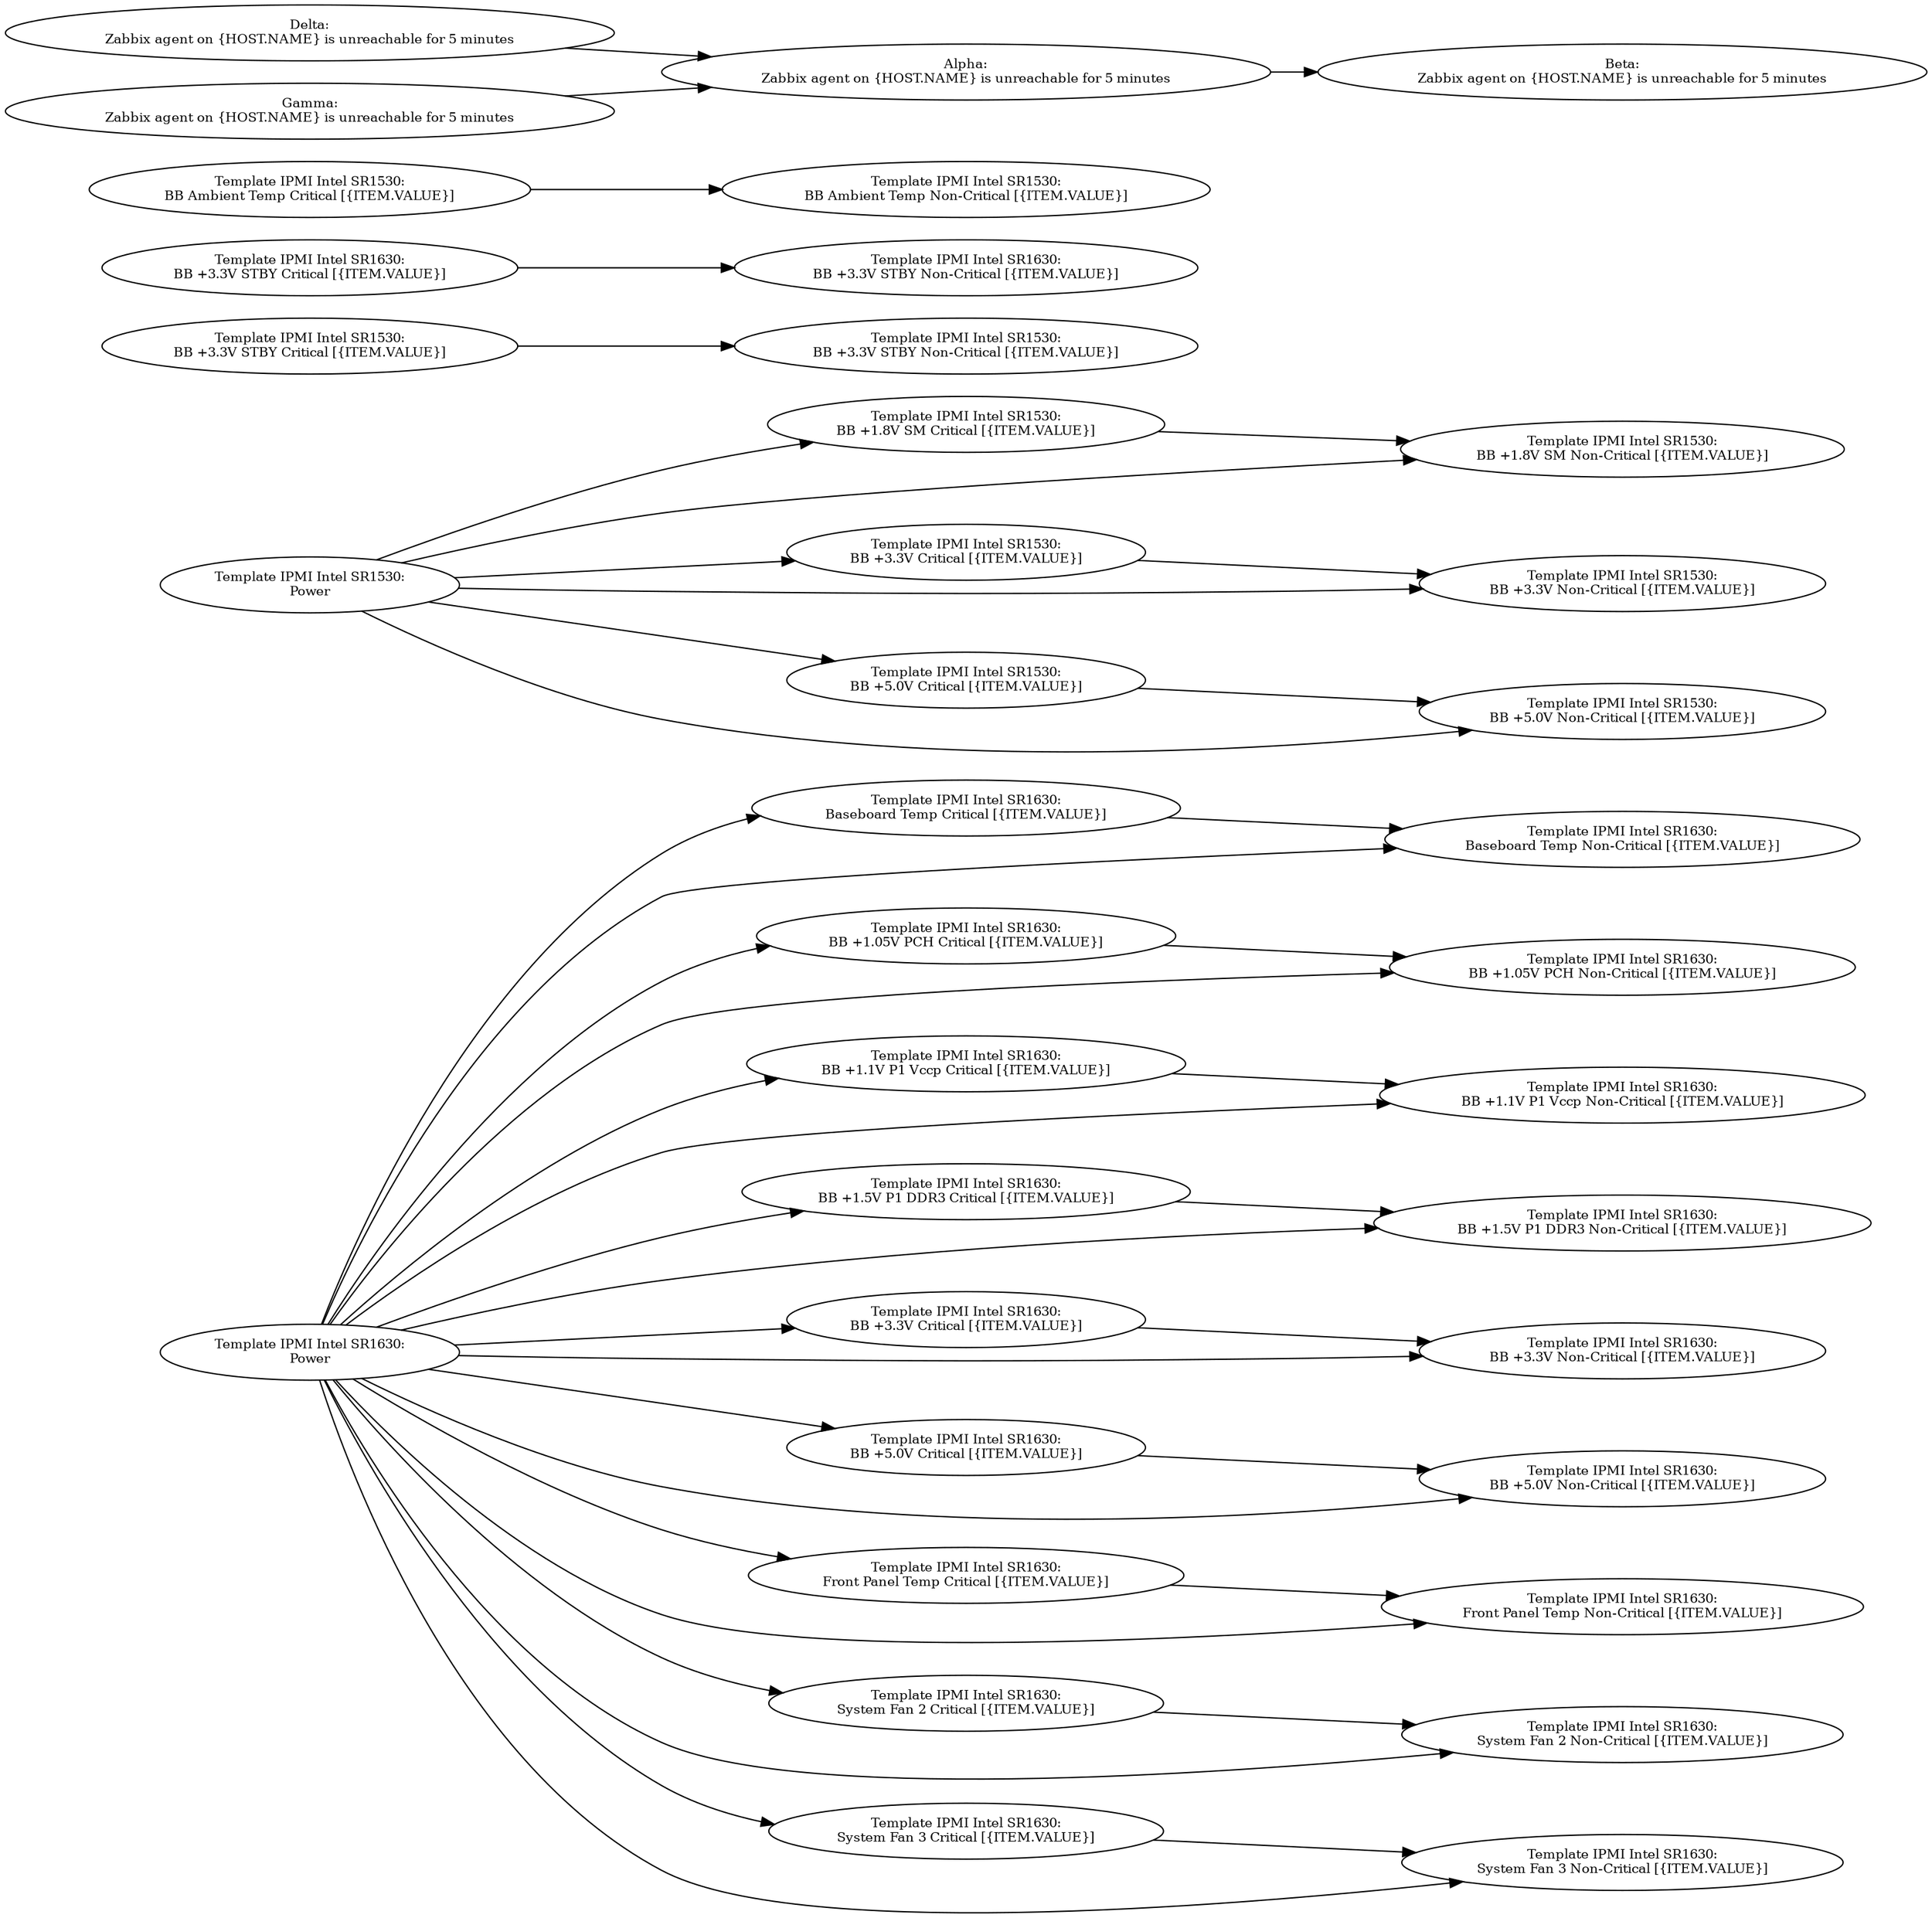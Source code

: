 digraph TrigDeps {
graph[rankdir=LR]
node[fontsize=10]
"Template IPMI Intel SR1630:\nPower" -> "Template IPMI Intel SR1630:\nBaseboard Temp Critical [{ITEM.VALUE}]";
"Template IPMI Intel SR1630:\nBaseboard Temp Critical [{ITEM.VALUE}]" -> "Template IPMI Intel SR1630:\nBaseboard Temp Non-Critical [{ITEM.VALUE}]";
"Template IPMI Intel SR1630:\nPower" -> "Template IPMI Intel SR1630:\nBaseboard Temp Non-Critical [{ITEM.VALUE}]";
"Template IPMI Intel SR1630:\nPower" -> "Template IPMI Intel SR1630:\nBB +1.05V PCH Critical [{ITEM.VALUE}]";
"Template IPMI Intel SR1630:\nBB +1.05V PCH Critical [{ITEM.VALUE}]" -> "Template IPMI Intel SR1630:\nBB +1.05V PCH Non-Critical [{ITEM.VALUE}]";
"Template IPMI Intel SR1630:\nPower" -> "Template IPMI Intel SR1630:\nBB +1.05V PCH Non-Critical [{ITEM.VALUE}]";
"Template IPMI Intel SR1630:\nPower" -> "Template IPMI Intel SR1630:\nBB +1.1V P1 Vccp Critical [{ITEM.VALUE}]";
"Template IPMI Intel SR1630:\nBB +1.1V P1 Vccp Critical [{ITEM.VALUE}]" -> "Template IPMI Intel SR1630:\nBB +1.1V P1 Vccp Non-Critical [{ITEM.VALUE}]";
"Template IPMI Intel SR1630:\nPower" -> "Template IPMI Intel SR1630:\nBB +1.1V P1 Vccp Non-Critical [{ITEM.VALUE}]";
"Template IPMI Intel SR1630:\nPower" -> "Template IPMI Intel SR1630:\nBB +1.5V P1 DDR3 Critical [{ITEM.VALUE}]";
"Template IPMI Intel SR1630:\nBB +1.5V P1 DDR3 Critical [{ITEM.VALUE}]" -> "Template IPMI Intel SR1630:\nBB +1.5V P1 DDR3 Non-Critical [{ITEM.VALUE}]";
"Template IPMI Intel SR1630:\nPower" -> "Template IPMI Intel SR1630:\nBB +1.5V P1 DDR3 Non-Critical [{ITEM.VALUE}]";
"Template IPMI Intel SR1530:\nPower" -> "Template IPMI Intel SR1530:\nBB +1.8V SM Critical [{ITEM.VALUE}]";
"Template IPMI Intel SR1530:\nBB +1.8V SM Critical [{ITEM.VALUE}]" -> "Template IPMI Intel SR1530:\nBB +1.8V SM Non-Critical [{ITEM.VALUE}]";
"Template IPMI Intel SR1530:\nPower" -> "Template IPMI Intel SR1530:\nBB +1.8V SM Non-Critical [{ITEM.VALUE}]";
"Template IPMI Intel SR1530:\nPower" -> "Template IPMI Intel SR1530:\nBB +3.3V Critical [{ITEM.VALUE}]";
"Template IPMI Intel SR1630:\nPower" -> "Template IPMI Intel SR1630:\nBB +3.3V Critical [{ITEM.VALUE}]";
"Template IPMI Intel SR1530:\nBB +3.3V Critical [{ITEM.VALUE}]" -> "Template IPMI Intel SR1530:\nBB +3.3V Non-Critical [{ITEM.VALUE}]";
"Template IPMI Intel SR1530:\nPower" -> "Template IPMI Intel SR1530:\nBB +3.3V Non-Critical [{ITEM.VALUE}]";
"Template IPMI Intel SR1630:\nBB +3.3V Critical [{ITEM.VALUE}]" -> "Template IPMI Intel SR1630:\nBB +3.3V Non-Critical [{ITEM.VALUE}]";
"Template IPMI Intel SR1630:\nPower" -> "Template IPMI Intel SR1630:\nBB +3.3V Non-Critical [{ITEM.VALUE}]";
"Template IPMI Intel SR1530:\nBB +3.3V STBY Critical [{ITEM.VALUE}]" -> "Template IPMI Intel SR1530:\nBB +3.3V STBY Non-Critical [{ITEM.VALUE}]";
"Template IPMI Intel SR1630:\nBB +3.3V STBY Critical [{ITEM.VALUE}]" -> "Template IPMI Intel SR1630:\nBB +3.3V STBY Non-Critical [{ITEM.VALUE}]";
"Template IPMI Intel SR1630:\nPower" -> "Template IPMI Intel SR1630:\nBB +5.0V Critical [{ITEM.VALUE}]";
"Template IPMI Intel SR1530:\nPower" -> "Template IPMI Intel SR1530:\nBB +5.0V Critical [{ITEM.VALUE}]";
"Template IPMI Intel SR1630:\nBB +5.0V Critical [{ITEM.VALUE}]" -> "Template IPMI Intel SR1630:\nBB +5.0V Non-Critical [{ITEM.VALUE}]";
"Template IPMI Intel SR1630:\nPower" -> "Template IPMI Intel SR1630:\nBB +5.0V Non-Critical [{ITEM.VALUE}]";
"Template IPMI Intel SR1530:\nBB +5.0V Critical [{ITEM.VALUE}]" -> "Template IPMI Intel SR1530:\nBB +5.0V Non-Critical [{ITEM.VALUE}]";
"Template IPMI Intel SR1530:\nPower" -> "Template IPMI Intel SR1530:\nBB +5.0V Non-Critical [{ITEM.VALUE}]";
"Template IPMI Intel SR1530:\nBB Ambient Temp Critical [{ITEM.VALUE}]" -> "Template IPMI Intel SR1530:\nBB Ambient Temp Non-Critical [{ITEM.VALUE}]";
"Template IPMI Intel SR1630:\nPower" -> "Template IPMI Intel SR1630:\nFront Panel Temp Critical [{ITEM.VALUE}]";
"Template IPMI Intel SR1630:\nFront Panel Temp Critical [{ITEM.VALUE}]" -> "Template IPMI Intel SR1630:\nFront Panel Temp Non-Critical [{ITEM.VALUE}]";
"Template IPMI Intel SR1630:\nPower" -> "Template IPMI Intel SR1630:\nFront Panel Temp Non-Critical [{ITEM.VALUE}]";
"Template IPMI Intel SR1630:\nPower" -> "Template IPMI Intel SR1630:\nSystem Fan 2 Critical [{ITEM.VALUE}]";
"Template IPMI Intel SR1630:\nPower" -> "Template IPMI Intel SR1630:\nSystem Fan 2 Non-Critical [{ITEM.VALUE}]";
"Template IPMI Intel SR1630:\nSystem Fan 2 Critical [{ITEM.VALUE}]" -> "Template IPMI Intel SR1630:\nSystem Fan 2 Non-Critical [{ITEM.VALUE}]";
"Template IPMI Intel SR1630:\nPower" -> "Template IPMI Intel SR1630:\nSystem Fan 3 Critical [{ITEM.VALUE}]";
"Template IPMI Intel SR1630:\nPower" -> "Template IPMI Intel SR1630:\nSystem Fan 3 Non-Critical [{ITEM.VALUE}]";
"Template IPMI Intel SR1630:\nSystem Fan 3 Critical [{ITEM.VALUE}]" -> "Template IPMI Intel SR1630:\nSystem Fan 3 Non-Critical [{ITEM.VALUE}]";
"Delta:\nZabbix agent on {HOST.NAME} is unreachable for 5 minutes" -> "Alpha:\nZabbix agent on {HOST.NAME} is unreachable for 5 minutes";
"Gamma:\nZabbix agent on {HOST.NAME} is unreachable for 5 minutes" -> "Alpha:\nZabbix agent on {HOST.NAME} is unreachable for 5 minutes";
"Alpha:\nZabbix agent on {HOST.NAME} is unreachable for 5 minutes" -> "Beta:\nZabbix agent on {HOST.NAME} is unreachable for 5 minutes";
}
